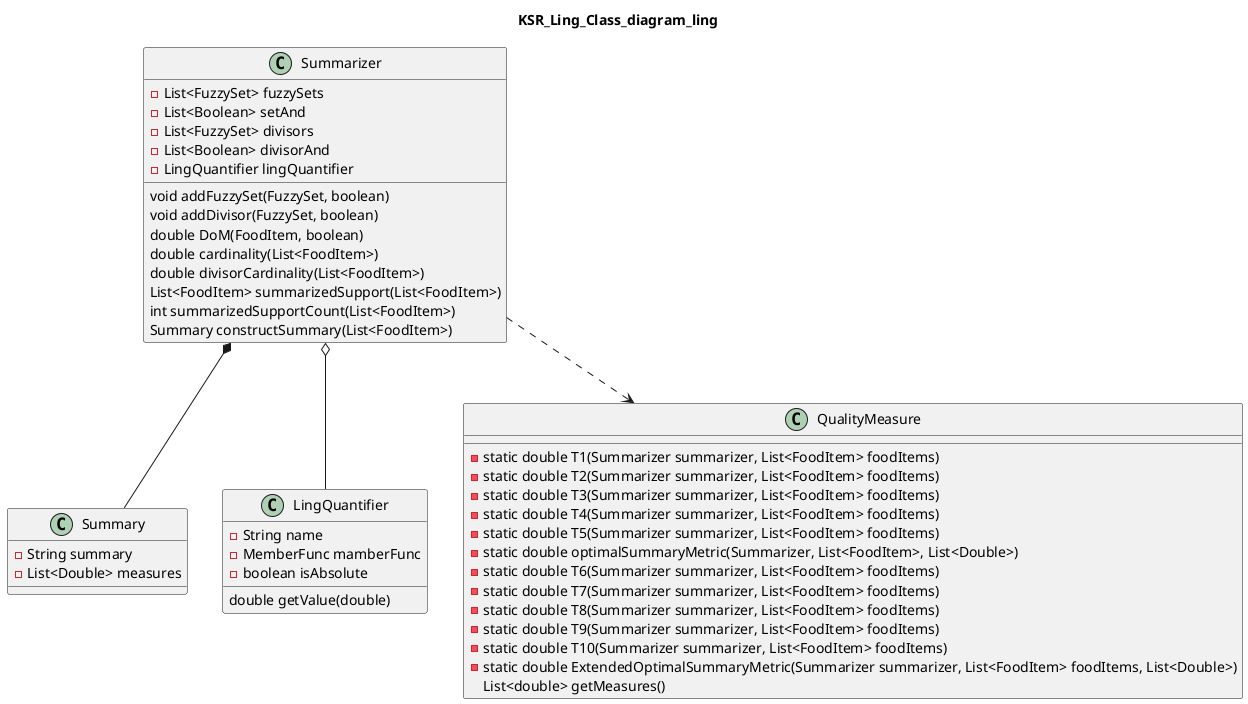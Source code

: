 @startuml
title KSR_Ling_Class_diagram_ling



class Summary{
    - String summary
    - List<Double> measures
}
/'
interface LingSummary{
    Summary getFirstFormSummary(List<FoodItem>)
    Summary getSecondFormSummary(List<FoodItem>, FuzzySet)
    getThirdFormSummary(List<FoodItem>, FuzzySet)
    getFourthFormSummary(List<FoodItem>, FuzzySet)
}


class SingleSummary implements LingSummary{
    - LingQuantifier lingQuantifier
    - FuzzySet fuzzySet
}

class CompoundSummary{
    - List<LingQuantifier> lingQuantifier
    - FuzzySet fuzzySet
    Summary getThirdFormSummary(FuzzySet secondSet)
}
'/
class LingQuantifier{
    - String name
    - MemberFunc mamberFunc
    - boolean isAbsolute
    double getValue(double)
}

class Summarizer{
    - List<FuzzySet> fuzzySets
    - List<Boolean> setAnd
    - List<FuzzySet> divisors
    - List<Boolean> divisorAnd
    - LingQuantifier lingQuantifier

    void addFuzzySet(FuzzySet, boolean)
    void addDivisor(FuzzySet, boolean)
    double DoM(FoodItem, boolean)
    double cardinality(List<FoodItem>)
    double divisorCardinality(List<FoodItem>)
    List<FoodItem> summarizedSupport(List<FoodItem>)
    int summarizedSupportCount(List<FoodItem>)
    Summary constructSummary(List<FoodItem>)
}

class QualityMeasure{
    - static double T1(Summarizer summarizer, List<FoodItem> foodItems)
    - static double T2(Summarizer summarizer, List<FoodItem> foodItems)
    - static double T3(Summarizer summarizer, List<FoodItem> foodItems)
    - static double T4(Summarizer summarizer, List<FoodItem> foodItems)
    - static double T5(Summarizer summarizer, List<FoodItem> foodItems)
    - static double optimalSummaryMetric(Summarizer, List<FoodItem>, List<Double>)
    - static double T6(Summarizer summarizer, List<FoodItem> foodItems)
    - static double T7(Summarizer summarizer, List<FoodItem> foodItems)
    - static double T8(Summarizer summarizer, List<FoodItem> foodItems)
    - static double T9(Summarizer summarizer, List<FoodItem> foodItems)
    - static double T10(Summarizer summarizer, List<FoodItem> foodItems)
    - static double ExtendedOptimalSummaryMetric(Summarizer summarizer, List<FoodItem> foodItems, List<Double>)
    List<double> getMeasures()
}


Summarizer *-- Summary
Summarizer ..> QualityMeasure
Summarizer o-- LingQuantifier
/'
LingSummary o-- Summary
SingleSummary o-- LingQuantifier
CompoundSummary o-- LingQuantifier
'/